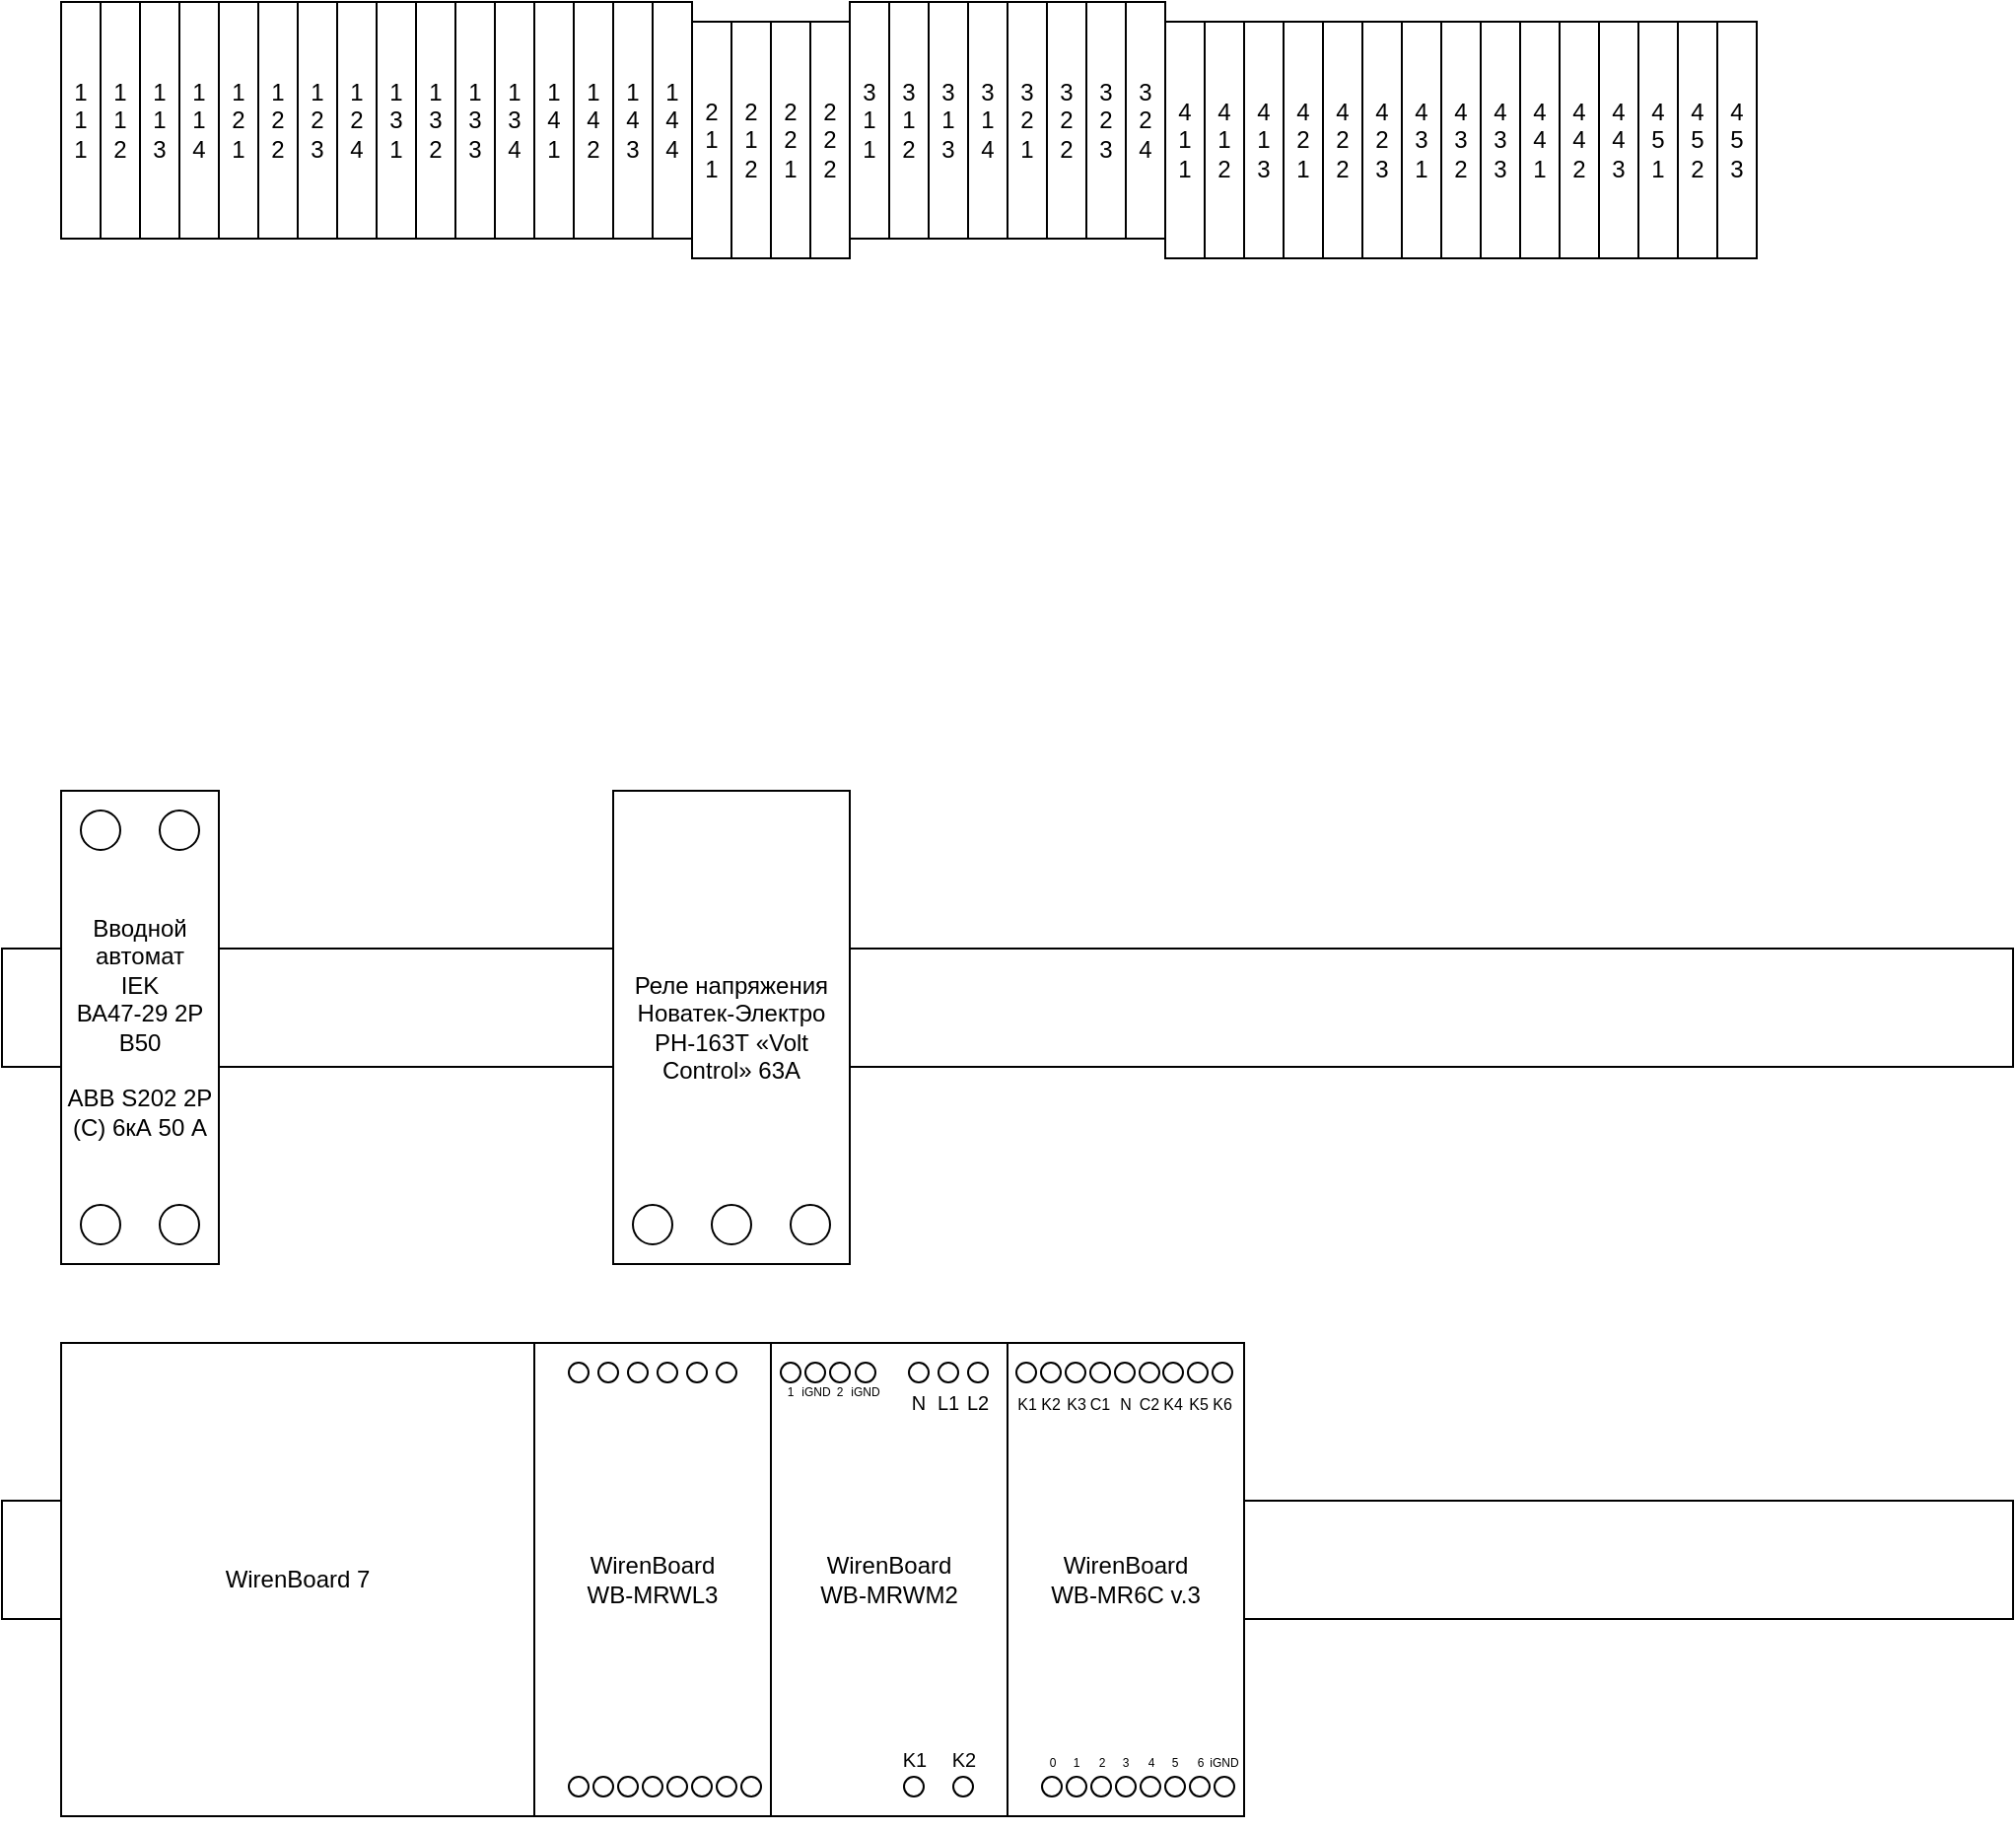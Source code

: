 <mxfile version="21.1.1" type="github">
  <diagram name="Страница 1" id="GMvIVAxOlFMNgnBswhOr">
    <mxGraphModel dx="379" dy="330" grid="1" gridSize="10" guides="1" tooltips="1" connect="1" arrows="1" fold="1" page="1" pageScale="1" pageWidth="827" pageHeight="1169" math="1" shadow="0">
      <root>
        <mxCell id="0" />
        <mxCell id="1" parent="0" />
        <mxCell id="RqG4AOZZVtZ1jqkXJKte-1" value="" style="rounded=0;whiteSpace=wrap;html=1;" vertex="1" parent="1">
          <mxGeometry x="10" y="520" width="1020" height="60" as="geometry" />
        </mxCell>
        <mxCell id="2vmeMcMYZhxoyW6QbUdL-4" value="Вводной автомат&lt;br&gt;IEK&lt;br&gt;ВА47-29 2Р&lt;br&gt;B50&lt;br&gt;&lt;br&gt;ABB S202 2P (C) 6кА 50 А" style="rounded=0;whiteSpace=wrap;html=1;" parent="1" vertex="1">
          <mxGeometry x="40" y="440" width="80" height="240" as="geometry" />
        </mxCell>
        <mxCell id="2vmeMcMYZhxoyW6QbUdL-5" value="" style="ellipse;whiteSpace=wrap;html=1;aspect=fixed;" parent="1" vertex="1">
          <mxGeometry x="50" y="450" width="20" height="20" as="geometry" />
        </mxCell>
        <mxCell id="2vmeMcMYZhxoyW6QbUdL-6" value="" style="ellipse;whiteSpace=wrap;html=1;aspect=fixed;" parent="1" vertex="1">
          <mxGeometry x="90" y="450" width="20" height="20" as="geometry" />
        </mxCell>
        <mxCell id="2vmeMcMYZhxoyW6QbUdL-7" value="" style="ellipse;whiteSpace=wrap;html=1;aspect=fixed;" parent="1" vertex="1">
          <mxGeometry x="50" y="650" width="20" height="20" as="geometry" />
        </mxCell>
        <mxCell id="2vmeMcMYZhxoyW6QbUdL-8" value="" style="ellipse;whiteSpace=wrap;html=1;aspect=fixed;" parent="1" vertex="1">
          <mxGeometry x="90" y="650" width="20" height="20" as="geometry" />
        </mxCell>
        <mxCell id="2vmeMcMYZhxoyW6QbUdL-9" value="Реле напряжения&lt;br&gt;Новатек-Электро&lt;br&gt;РН-163Т «Volt Control» 63А" style="rounded=0;whiteSpace=wrap;html=1;" parent="1" vertex="1">
          <mxGeometry x="320" y="440" width="120" height="240" as="geometry" />
        </mxCell>
        <mxCell id="5hRmY-BtmMJLrfZp9TTn-1" value="1&lt;br&gt;1&lt;br&gt;1" style="rounded=0;whiteSpace=wrap;html=1;" parent="1" vertex="1">
          <mxGeometry x="40" y="40" width="20" height="120" as="geometry" />
        </mxCell>
        <mxCell id="5hRmY-BtmMJLrfZp9TTn-3" value="1&lt;br&gt;1&lt;br&gt;2" style="rounded=0;whiteSpace=wrap;html=1;" parent="1" vertex="1">
          <mxGeometry x="60" y="40" width="20" height="120" as="geometry" />
        </mxCell>
        <mxCell id="5hRmY-BtmMJLrfZp9TTn-4" value="1&lt;br&gt;1&lt;br&gt;3" style="rounded=0;whiteSpace=wrap;html=1;" parent="1" vertex="1">
          <mxGeometry x="80" y="40" width="20" height="120" as="geometry" />
        </mxCell>
        <mxCell id="5hRmY-BtmMJLrfZp9TTn-5" value="1&lt;br&gt;1&lt;br&gt;4" style="rounded=0;whiteSpace=wrap;html=1;" parent="1" vertex="1">
          <mxGeometry x="100" y="40" width="20" height="120" as="geometry" />
        </mxCell>
        <mxCell id="0-yYCfnnUH1NWtFswdme-1" value="1&lt;br&gt;2&lt;br&gt;1" style="rounded=0;whiteSpace=wrap;html=1;" parent="1" vertex="1">
          <mxGeometry x="120" y="40" width="20" height="120" as="geometry" />
        </mxCell>
        <mxCell id="0-yYCfnnUH1NWtFswdme-2" value="1&lt;br&gt;2&lt;br&gt;2" style="rounded=0;whiteSpace=wrap;html=1;" parent="1" vertex="1">
          <mxGeometry x="140" y="40" width="20" height="120" as="geometry" />
        </mxCell>
        <mxCell id="0-yYCfnnUH1NWtFswdme-3" value="1&lt;br&gt;2&lt;br&gt;3" style="rounded=0;whiteSpace=wrap;html=1;" parent="1" vertex="1">
          <mxGeometry x="160" y="40" width="20" height="120" as="geometry" />
        </mxCell>
        <mxCell id="0-yYCfnnUH1NWtFswdme-4" value="1&lt;br&gt;2&lt;br&gt;4" style="rounded=0;whiteSpace=wrap;html=1;" parent="1" vertex="1">
          <mxGeometry x="180" y="40" width="20" height="120" as="geometry" />
        </mxCell>
        <mxCell id="N0oFKr2moulXzAQWh6da-1" value="1&lt;br&gt;3&lt;br&gt;1" style="rounded=0;whiteSpace=wrap;html=1;" parent="1" vertex="1">
          <mxGeometry x="200" y="40" width="20" height="120" as="geometry" />
        </mxCell>
        <mxCell id="N0oFKr2moulXzAQWh6da-2" value="1&lt;br&gt;3&lt;br&gt;2" style="rounded=0;whiteSpace=wrap;html=1;" parent="1" vertex="1">
          <mxGeometry x="220" y="40" width="20" height="120" as="geometry" />
        </mxCell>
        <mxCell id="N0oFKr2moulXzAQWh6da-3" value="1&lt;br&gt;3&lt;br&gt;3" style="rounded=0;whiteSpace=wrap;html=1;" parent="1" vertex="1">
          <mxGeometry x="240" y="40" width="20" height="120" as="geometry" />
        </mxCell>
        <mxCell id="N0oFKr2moulXzAQWh6da-4" value="1&lt;br&gt;3&lt;br&gt;4" style="rounded=0;whiteSpace=wrap;html=1;" parent="1" vertex="1">
          <mxGeometry x="260" y="40" width="20" height="120" as="geometry" />
        </mxCell>
        <mxCell id="N0oFKr2moulXzAQWh6da-5" value="1&lt;br&gt;4&lt;br&gt;1" style="rounded=0;whiteSpace=wrap;html=1;" parent="1" vertex="1">
          <mxGeometry x="280" y="40" width="20" height="120" as="geometry" />
        </mxCell>
        <mxCell id="N0oFKr2moulXzAQWh6da-6" value="1&lt;br&gt;4&lt;br&gt;2" style="rounded=0;whiteSpace=wrap;html=1;" parent="1" vertex="1">
          <mxGeometry x="300" y="40" width="20" height="120" as="geometry" />
        </mxCell>
        <mxCell id="N0oFKr2moulXzAQWh6da-7" value="1&lt;br&gt;4&lt;br&gt;3" style="rounded=0;whiteSpace=wrap;html=1;" parent="1" vertex="1">
          <mxGeometry x="320" y="40" width="20" height="120" as="geometry" />
        </mxCell>
        <mxCell id="N0oFKr2moulXzAQWh6da-8" value="1&lt;br&gt;4&lt;br&gt;4" style="rounded=0;whiteSpace=wrap;html=1;" parent="1" vertex="1">
          <mxGeometry x="340" y="40" width="20" height="120" as="geometry" />
        </mxCell>
        <mxCell id="N0oFKr2moulXzAQWh6da-9" value="2&lt;br&gt;1&lt;br&gt;1" style="rounded=0;whiteSpace=wrap;html=1;" parent="1" vertex="1">
          <mxGeometry x="360" y="50" width="20" height="120" as="geometry" />
        </mxCell>
        <mxCell id="N0oFKr2moulXzAQWh6da-10" value="2&lt;br&gt;1&lt;br&gt;2" style="rounded=0;whiteSpace=wrap;html=1;" parent="1" vertex="1">
          <mxGeometry x="380" y="50" width="20" height="120" as="geometry" />
        </mxCell>
        <mxCell id="N0oFKr2moulXzAQWh6da-11" value="2&lt;br&gt;2&lt;br&gt;1" style="rounded=0;whiteSpace=wrap;html=1;" parent="1" vertex="1">
          <mxGeometry x="400" y="50" width="20" height="120" as="geometry" />
        </mxCell>
        <mxCell id="N0oFKr2moulXzAQWh6da-12" value="2&lt;br&gt;2&lt;br&gt;2" style="rounded=0;whiteSpace=wrap;html=1;" parent="1" vertex="1">
          <mxGeometry x="420" y="50" width="20" height="120" as="geometry" />
        </mxCell>
        <mxCell id="N0oFKr2moulXzAQWh6da-13" value="3&lt;br&gt;1&lt;br&gt;1" style="rounded=0;whiteSpace=wrap;html=1;" parent="1" vertex="1">
          <mxGeometry x="440" y="40" width="20" height="120" as="geometry" />
        </mxCell>
        <mxCell id="N0oFKr2moulXzAQWh6da-14" value="3&lt;br&gt;1&lt;br&gt;2" style="rounded=0;whiteSpace=wrap;html=1;" parent="1" vertex="1">
          <mxGeometry x="460" y="40" width="20" height="120" as="geometry" />
        </mxCell>
        <mxCell id="N0oFKr2moulXzAQWh6da-15" value="3&lt;br&gt;1&lt;br&gt;3" style="rounded=0;whiteSpace=wrap;html=1;" parent="1" vertex="1">
          <mxGeometry x="480" y="40" width="20" height="120" as="geometry" />
        </mxCell>
        <mxCell id="N0oFKr2moulXzAQWh6da-16" value="3&lt;br&gt;1&lt;br&gt;4" style="rounded=0;whiteSpace=wrap;html=1;" parent="1" vertex="1">
          <mxGeometry x="500" y="40" width="20" height="120" as="geometry" />
        </mxCell>
        <mxCell id="N0oFKr2moulXzAQWh6da-17" value="3&lt;br&gt;2&lt;br&gt;1" style="rounded=0;whiteSpace=wrap;html=1;" parent="1" vertex="1">
          <mxGeometry x="520" y="40" width="20" height="120" as="geometry" />
        </mxCell>
        <mxCell id="N0oFKr2moulXzAQWh6da-18" value="3&lt;br&gt;2&lt;br&gt;2" style="rounded=0;whiteSpace=wrap;html=1;" parent="1" vertex="1">
          <mxGeometry x="540" y="40" width="20" height="120" as="geometry" />
        </mxCell>
        <mxCell id="N0oFKr2moulXzAQWh6da-19" value="3&lt;br&gt;2&lt;br&gt;3" style="rounded=0;whiteSpace=wrap;html=1;" parent="1" vertex="1">
          <mxGeometry x="560" y="40" width="20" height="120" as="geometry" />
        </mxCell>
        <mxCell id="N0oFKr2moulXzAQWh6da-20" value="3&lt;br&gt;2&lt;br&gt;4" style="rounded=0;whiteSpace=wrap;html=1;" parent="1" vertex="1">
          <mxGeometry x="580" y="40" width="20" height="120" as="geometry" />
        </mxCell>
        <mxCell id="N0oFKr2moulXzAQWh6da-21" value="4&lt;br&gt;1&lt;br&gt;1" style="rounded=0;whiteSpace=wrap;html=1;" parent="1" vertex="1">
          <mxGeometry x="600" y="50" width="20" height="120" as="geometry" />
        </mxCell>
        <mxCell id="N0oFKr2moulXzAQWh6da-22" value="4&lt;br&gt;1&lt;br&gt;2" style="rounded=0;whiteSpace=wrap;html=1;" parent="1" vertex="1">
          <mxGeometry x="620" y="50" width="20" height="120" as="geometry" />
        </mxCell>
        <mxCell id="N0oFKr2moulXzAQWh6da-23" value="4&lt;br&gt;1&lt;br&gt;3" style="rounded=0;whiteSpace=wrap;html=1;" parent="1" vertex="1">
          <mxGeometry x="640" y="50" width="20" height="120" as="geometry" />
        </mxCell>
        <mxCell id="N0oFKr2moulXzAQWh6da-24" value="4&lt;br&gt;2&lt;br&gt;1" style="rounded=0;whiteSpace=wrap;html=1;" parent="1" vertex="1">
          <mxGeometry x="660" y="50" width="20" height="120" as="geometry" />
        </mxCell>
        <mxCell id="N0oFKr2moulXzAQWh6da-25" value="4&lt;br&gt;2&lt;br&gt;2" style="rounded=0;whiteSpace=wrap;html=1;" parent="1" vertex="1">
          <mxGeometry x="680" y="50" width="20" height="120" as="geometry" />
        </mxCell>
        <mxCell id="N0oFKr2moulXzAQWh6da-26" value="4&lt;br&gt;2&lt;br&gt;3" style="rounded=0;whiteSpace=wrap;html=1;" parent="1" vertex="1">
          <mxGeometry x="700" y="50" width="20" height="120" as="geometry" />
        </mxCell>
        <mxCell id="N0oFKr2moulXzAQWh6da-27" value="4&lt;br&gt;3&lt;br&gt;1" style="rounded=0;whiteSpace=wrap;html=1;" parent="1" vertex="1">
          <mxGeometry x="720" y="50" width="20" height="120" as="geometry" />
        </mxCell>
        <mxCell id="N0oFKr2moulXzAQWh6da-28" value="4&lt;br&gt;3&lt;br&gt;2" style="rounded=0;whiteSpace=wrap;html=1;" parent="1" vertex="1">
          <mxGeometry x="740" y="50" width="20" height="120" as="geometry" />
        </mxCell>
        <mxCell id="N0oFKr2moulXzAQWh6da-29" value="4&lt;br&gt;3&lt;br&gt;3" style="rounded=0;whiteSpace=wrap;html=1;" parent="1" vertex="1">
          <mxGeometry x="760" y="50" width="20" height="120" as="geometry" />
        </mxCell>
        <mxCell id="N0oFKr2moulXzAQWh6da-30" value="4&lt;br&gt;4&lt;br&gt;1" style="rounded=0;whiteSpace=wrap;html=1;" parent="1" vertex="1">
          <mxGeometry x="780" y="50" width="20" height="120" as="geometry" />
        </mxCell>
        <mxCell id="N0oFKr2moulXzAQWh6da-31" value="4&lt;br&gt;4&lt;br&gt;2" style="rounded=0;whiteSpace=wrap;html=1;" parent="1" vertex="1">
          <mxGeometry x="800" y="50" width="20" height="120" as="geometry" />
        </mxCell>
        <mxCell id="N0oFKr2moulXzAQWh6da-32" value="4&lt;br&gt;4&lt;br&gt;3" style="rounded=0;whiteSpace=wrap;html=1;" parent="1" vertex="1">
          <mxGeometry x="820" y="50" width="20" height="120" as="geometry" />
        </mxCell>
        <mxCell id="N0oFKr2moulXzAQWh6da-33" value="4&lt;br&gt;5&lt;br&gt;1" style="rounded=0;whiteSpace=wrap;html=1;" parent="1" vertex="1">
          <mxGeometry x="840" y="50" width="20" height="120" as="geometry" />
        </mxCell>
        <mxCell id="N0oFKr2moulXzAQWh6da-34" value="4&lt;br&gt;5&lt;br&gt;2" style="rounded=0;whiteSpace=wrap;html=1;" parent="1" vertex="1">
          <mxGeometry x="860" y="50" width="20" height="120" as="geometry" />
        </mxCell>
        <mxCell id="N0oFKr2moulXzAQWh6da-35" value="4&lt;br&gt;5&lt;br&gt;3" style="rounded=0;whiteSpace=wrap;html=1;" parent="1" vertex="1">
          <mxGeometry x="880" y="50" width="20" height="120" as="geometry" />
        </mxCell>
        <mxCell id="N0oFKr2moulXzAQWh6da-36" value="" style="ellipse;whiteSpace=wrap;html=1;aspect=fixed;" parent="1" vertex="1">
          <mxGeometry x="330" y="650" width="20" height="20" as="geometry" />
        </mxCell>
        <mxCell id="N0oFKr2moulXzAQWh6da-37" value="" style="ellipse;whiteSpace=wrap;html=1;aspect=fixed;" parent="1" vertex="1">
          <mxGeometry x="370" y="650" width="20" height="20" as="geometry" />
        </mxCell>
        <mxCell id="N0oFKr2moulXzAQWh6da-38" value="" style="ellipse;whiteSpace=wrap;html=1;aspect=fixed;" parent="1" vertex="1">
          <mxGeometry x="410" y="650" width="20" height="20" as="geometry" />
        </mxCell>
        <mxCell id="RqG4AOZZVtZ1jqkXJKte-2" value="" style="rounded=0;whiteSpace=wrap;html=1;" vertex="1" parent="1">
          <mxGeometry x="10" y="800" width="1020" height="60" as="geometry" />
        </mxCell>
        <mxCell id="RqG4AOZZVtZ1jqkXJKte-3" value="WirenBoard 7" style="rounded=0;whiteSpace=wrap;html=1;" vertex="1" parent="1">
          <mxGeometry x="40" y="720" width="240" height="240" as="geometry" />
        </mxCell>
        <mxCell id="RqG4AOZZVtZ1jqkXJKte-4" value="WirenBoard&lt;br&gt;WB-MRWL3" style="rounded=0;whiteSpace=wrap;html=1;" vertex="1" parent="1">
          <mxGeometry x="280" y="720" width="120" height="240" as="geometry" />
        </mxCell>
        <mxCell id="RqG4AOZZVtZ1jqkXJKte-5" value="" style="ellipse;whiteSpace=wrap;html=1;aspect=fixed;" vertex="1" parent="1">
          <mxGeometry x="297.5" y="730" width="10" height="10" as="geometry" />
        </mxCell>
        <mxCell id="RqG4AOZZVtZ1jqkXJKte-6" value="" style="ellipse;whiteSpace=wrap;html=1;aspect=fixed;" vertex="1" parent="1">
          <mxGeometry x="312.5" y="730" width="10" height="10" as="geometry" />
        </mxCell>
        <mxCell id="RqG4AOZZVtZ1jqkXJKte-7" value="" style="ellipse;whiteSpace=wrap;html=1;aspect=fixed;" vertex="1" parent="1">
          <mxGeometry x="327.5" y="730" width="10" height="10" as="geometry" />
        </mxCell>
        <mxCell id="RqG4AOZZVtZ1jqkXJKte-8" value="" style="ellipse;whiteSpace=wrap;html=1;aspect=fixed;" vertex="1" parent="1">
          <mxGeometry x="342.5" y="730" width="10" height="10" as="geometry" />
        </mxCell>
        <mxCell id="RqG4AOZZVtZ1jqkXJKte-9" value="" style="ellipse;whiteSpace=wrap;html=1;aspect=fixed;" vertex="1" parent="1">
          <mxGeometry x="357.5" y="730" width="10" height="10" as="geometry" />
        </mxCell>
        <mxCell id="RqG4AOZZVtZ1jqkXJKte-10" value="" style="ellipse;whiteSpace=wrap;html=1;aspect=fixed;" vertex="1" parent="1">
          <mxGeometry x="372.5" y="730" width="10" height="10" as="geometry" />
        </mxCell>
        <mxCell id="RqG4AOZZVtZ1jqkXJKte-13" value="" style="ellipse;whiteSpace=wrap;html=1;aspect=fixed;" vertex="1" parent="1">
          <mxGeometry x="297.5" y="940" width="10" height="10" as="geometry" />
        </mxCell>
        <mxCell id="RqG4AOZZVtZ1jqkXJKte-14" value="" style="ellipse;whiteSpace=wrap;html=1;aspect=fixed;" vertex="1" parent="1">
          <mxGeometry x="310" y="940" width="10" height="10" as="geometry" />
        </mxCell>
        <mxCell id="RqG4AOZZVtZ1jqkXJKte-15" value="" style="ellipse;whiteSpace=wrap;html=1;aspect=fixed;" vertex="1" parent="1">
          <mxGeometry x="322.5" y="940" width="10" height="10" as="geometry" />
        </mxCell>
        <mxCell id="RqG4AOZZVtZ1jqkXJKte-16" value="" style="ellipse;whiteSpace=wrap;html=1;aspect=fixed;" vertex="1" parent="1">
          <mxGeometry x="335" y="940" width="10" height="10" as="geometry" />
        </mxCell>
        <mxCell id="RqG4AOZZVtZ1jqkXJKte-17" value="" style="ellipse;whiteSpace=wrap;html=1;aspect=fixed;" vertex="1" parent="1">
          <mxGeometry x="347.5" y="940" width="10" height="10" as="geometry" />
        </mxCell>
        <mxCell id="RqG4AOZZVtZ1jqkXJKte-18" value="" style="ellipse;whiteSpace=wrap;html=1;aspect=fixed;" vertex="1" parent="1">
          <mxGeometry x="360" y="940" width="10" height="10" as="geometry" />
        </mxCell>
        <mxCell id="RqG4AOZZVtZ1jqkXJKte-19" value="" style="ellipse;whiteSpace=wrap;html=1;aspect=fixed;" vertex="1" parent="1">
          <mxGeometry x="372.5" y="940" width="10" height="10" as="geometry" />
        </mxCell>
        <mxCell id="RqG4AOZZVtZ1jqkXJKte-20" value="" style="ellipse;whiteSpace=wrap;html=1;aspect=fixed;" vertex="1" parent="1">
          <mxGeometry x="385" y="940" width="10" height="10" as="geometry" />
        </mxCell>
        <mxCell id="RqG4AOZZVtZ1jqkXJKte-21" value="WirenBoard&lt;br&gt;WB-MRWM2" style="rounded=0;whiteSpace=wrap;html=1;" vertex="1" parent="1">
          <mxGeometry x="400" y="720" width="120" height="240" as="geometry" />
        </mxCell>
        <mxCell id="RqG4AOZZVtZ1jqkXJKte-22" value="&lt;font style=&quot;font-size: 6px;&quot;&gt;&lt;br&gt;iGND&lt;/font&gt;" style="ellipse;whiteSpace=wrap;html=1;aspect=fixed;" vertex="1" parent="1">
          <mxGeometry x="417.5" y="730" width="10" height="10" as="geometry" />
        </mxCell>
        <mxCell id="RqG4AOZZVtZ1jqkXJKte-23" value="&lt;font style=&quot;font-size: 6px;&quot;&gt;&lt;br&gt;2&lt;/font&gt;" style="ellipse;whiteSpace=wrap;html=1;aspect=fixed;" vertex="1" parent="1">
          <mxGeometry x="430" y="730" width="10" height="10" as="geometry" />
        </mxCell>
        <mxCell id="RqG4AOZZVtZ1jqkXJKte-24" value="&lt;font style=&quot;font-size: 6px;&quot;&gt;&lt;br&gt;iGND&lt;/font&gt;" style="ellipse;whiteSpace=wrap;html=1;aspect=fixed;" vertex="1" parent="1">
          <mxGeometry x="443" y="730" width="10" height="10" as="geometry" />
        </mxCell>
        <mxCell id="RqG4AOZZVtZ1jqkXJKte-25" value="&lt;font style=&quot;font-size: 10px;&quot;&gt;&lt;br&gt;&lt;br&gt;N&lt;/font&gt;" style="ellipse;whiteSpace=wrap;html=1;aspect=fixed;" vertex="1" parent="1">
          <mxGeometry x="470" y="730" width="10" height="10" as="geometry" />
        </mxCell>
        <mxCell id="RqG4AOZZVtZ1jqkXJKte-26" value="&lt;font style=&quot;font-size: 10px;&quot;&gt;&lt;br&gt;&lt;br&gt;L1&lt;/font&gt;" style="ellipse;whiteSpace=wrap;html=1;aspect=fixed;" vertex="1" parent="1">
          <mxGeometry x="485" y="730" width="10" height="10" as="geometry" />
        </mxCell>
        <mxCell id="RqG4AOZZVtZ1jqkXJKte-27" value="&lt;font style=&quot;font-size: 10px;&quot;&gt;&lt;br&gt;&lt;br&gt;L2&lt;/font&gt;" style="ellipse;whiteSpace=wrap;html=1;aspect=fixed;" vertex="1" parent="1">
          <mxGeometry x="500" y="730" width="10" height="10" as="geometry" />
        </mxCell>
        <mxCell id="RqG4AOZZVtZ1jqkXJKte-32" value="&lt;font style=&quot;font-size: 10px;&quot;&gt;K1&lt;br&gt;&lt;br&gt;&lt;br&gt;&lt;/font&gt;" style="ellipse;whiteSpace=wrap;html=1;aspect=fixed;" vertex="1" parent="1">
          <mxGeometry x="467.5" y="940" width="10" height="10" as="geometry" />
        </mxCell>
        <mxCell id="RqG4AOZZVtZ1jqkXJKte-34" value="&lt;font style=&quot;font-size: 10px;&quot;&gt;K2&lt;br&gt;&lt;br&gt;&lt;br&gt;&lt;/font&gt;" style="ellipse;whiteSpace=wrap;html=1;aspect=fixed;" vertex="1" parent="1">
          <mxGeometry x="492.5" y="940" width="10" height="10" as="geometry" />
        </mxCell>
        <mxCell id="RqG4AOZZVtZ1jqkXJKte-36" value="&lt;font style=&quot;font-size: 6px;&quot;&gt;&lt;br&gt;1&lt;/font&gt;" style="ellipse;whiteSpace=wrap;html=1;aspect=fixed;" vertex="1" parent="1">
          <mxGeometry x="405" y="730" width="10" height="10" as="geometry" />
        </mxCell>
        <mxCell id="RqG4AOZZVtZ1jqkXJKte-38" value="WirenBoard&lt;br&gt;WB-MR6C v.3" style="rounded=0;whiteSpace=wrap;html=1;" vertex="1" parent="1">
          <mxGeometry x="520" y="720" width="120" height="240" as="geometry" />
        </mxCell>
        <mxCell id="RqG4AOZZVtZ1jqkXJKte-39" value="&lt;font style=&quot;font-size: 8px;&quot;&gt;&lt;br&gt;&lt;br&gt;K1&lt;/font&gt;" style="ellipse;whiteSpace=wrap;html=1;aspect=fixed;" vertex="1" parent="1">
          <mxGeometry x="524.5" y="730" width="10" height="10" as="geometry" />
        </mxCell>
        <mxCell id="RqG4AOZZVtZ1jqkXJKte-40" value="&lt;font style=&quot;font-size: 8px;&quot;&gt;&lt;br&gt;&lt;br&gt;K2&lt;/font&gt;" style="ellipse;whiteSpace=wrap;html=1;aspect=fixed;" vertex="1" parent="1">
          <mxGeometry x="537" y="730" width="10" height="10" as="geometry" />
        </mxCell>
        <mxCell id="RqG4AOZZVtZ1jqkXJKte-41" value="&lt;font style=&quot;font-size: 8px;&quot;&gt;&lt;br&gt;&lt;br&gt;K3&lt;/font&gt;" style="ellipse;whiteSpace=wrap;html=1;aspect=fixed;" vertex="1" parent="1">
          <mxGeometry x="549.5" y="730" width="10" height="10" as="geometry" />
        </mxCell>
        <mxCell id="RqG4AOZZVtZ1jqkXJKte-42" value="&lt;font style=&quot;font-size: 8px;&quot;&gt;&lt;br&gt;&lt;br&gt;C1&lt;/font&gt;" style="ellipse;whiteSpace=wrap;html=1;aspect=fixed;" vertex="1" parent="1">
          <mxGeometry x="562" y="730" width="10" height="10" as="geometry" />
        </mxCell>
        <mxCell id="RqG4AOZZVtZ1jqkXJKte-43" value="&lt;font style=&quot;font-size: 8px;&quot;&gt;&lt;br&gt;&lt;br&gt;N&lt;/font&gt;" style="ellipse;whiteSpace=wrap;html=1;aspect=fixed;" vertex="1" parent="1">
          <mxGeometry x="574.5" y="730" width="10" height="10" as="geometry" />
        </mxCell>
        <mxCell id="RqG4AOZZVtZ1jqkXJKte-44" value="&lt;font style=&quot;font-size: 8px;&quot;&gt;&lt;br&gt;&lt;br&gt;C2&lt;/font&gt;" style="ellipse;whiteSpace=wrap;html=1;aspect=fixed;" vertex="1" parent="1">
          <mxGeometry x="587" y="730" width="10" height="10" as="geometry" />
        </mxCell>
        <mxCell id="RqG4AOZZVtZ1jqkXJKte-45" value="&lt;font style=&quot;font-size: 6px;&quot;&gt;0&lt;br&gt;&lt;br&gt;&lt;br&gt;&lt;/font&gt;" style="ellipse;whiteSpace=wrap;html=1;aspect=fixed;" vertex="1" parent="1">
          <mxGeometry x="537.5" y="940" width="10" height="10" as="geometry" />
        </mxCell>
        <mxCell id="RqG4AOZZVtZ1jqkXJKte-46" value="&lt;font style=&quot;font-size: 6px;&quot;&gt;1&lt;br&gt;&lt;br&gt;&lt;br&gt;&lt;/font&gt;" style="ellipse;whiteSpace=wrap;html=1;aspect=fixed;" vertex="1" parent="1">
          <mxGeometry x="550" y="940" width="10" height="10" as="geometry" />
        </mxCell>
        <mxCell id="RqG4AOZZVtZ1jqkXJKte-47" value="&lt;font style=&quot;font-size: 6px;&quot;&gt;2&lt;br&gt;&lt;br&gt;&lt;br&gt;&lt;/font&gt;" style="ellipse;whiteSpace=wrap;html=1;aspect=fixed;" vertex="1" parent="1">
          <mxGeometry x="562.5" y="940" width="10" height="10" as="geometry" />
        </mxCell>
        <mxCell id="RqG4AOZZVtZ1jqkXJKte-48" value="&lt;font style=&quot;font-size: 6px;&quot;&gt;3&lt;br&gt;&lt;br&gt;&lt;br&gt;&lt;/font&gt;" style="ellipse;whiteSpace=wrap;html=1;aspect=fixed;" vertex="1" parent="1">
          <mxGeometry x="575" y="940" width="10" height="10" as="geometry" />
        </mxCell>
        <mxCell id="RqG4AOZZVtZ1jqkXJKte-49" value="&lt;font style=&quot;font-size: 6px;&quot;&gt;4&lt;br&gt;&lt;br&gt;&lt;br&gt;&lt;/font&gt;" style="ellipse;whiteSpace=wrap;html=1;aspect=fixed;" vertex="1" parent="1">
          <mxGeometry x="587.5" y="940" width="10" height="10" as="geometry" />
        </mxCell>
        <mxCell id="RqG4AOZZVtZ1jqkXJKte-50" value="&lt;font style=&quot;font-size: 6px;&quot;&gt;5&lt;br&gt;&lt;br&gt;&lt;br&gt;&lt;/font&gt;" style="ellipse;whiteSpace=wrap;html=1;aspect=fixed;" vertex="1" parent="1">
          <mxGeometry x="600" y="940" width="10" height="10" as="geometry" />
        </mxCell>
        <mxCell id="RqG4AOZZVtZ1jqkXJKte-51" value="&lt;font style=&quot;font-size: 6px;&quot;&gt;6&lt;br&gt;&lt;br&gt;&lt;br&gt;&lt;/font&gt;" style="ellipse;whiteSpace=wrap;html=1;aspect=fixed;" vertex="1" parent="1">
          <mxGeometry x="612.5" y="940" width="10" height="10" as="geometry" />
        </mxCell>
        <mxCell id="RqG4AOZZVtZ1jqkXJKte-52" value="&lt;font style=&quot;font-size: 6px;&quot;&gt;iGND&lt;br&gt;&lt;br&gt;&lt;br&gt;&lt;/font&gt;" style="ellipse;whiteSpace=wrap;html=1;aspect=fixed;" vertex="1" parent="1">
          <mxGeometry x="625" y="940" width="10" height="10" as="geometry" />
        </mxCell>
        <mxCell id="RqG4AOZZVtZ1jqkXJKte-54" value="&lt;font style=&quot;font-size: 8px;&quot;&gt;&lt;br&gt;&lt;br&gt;K4&lt;/font&gt;" style="ellipse;whiteSpace=wrap;html=1;aspect=fixed;" vertex="1" parent="1">
          <mxGeometry x="599" y="730" width="10" height="10" as="geometry" />
        </mxCell>
        <mxCell id="RqG4AOZZVtZ1jqkXJKte-55" value="&lt;font style=&quot;font-size: 8px;&quot;&gt;&lt;br&gt;&lt;br&gt;K5&lt;/font&gt;" style="ellipse;whiteSpace=wrap;html=1;aspect=fixed;" vertex="1" parent="1">
          <mxGeometry x="611.5" y="730" width="10" height="10" as="geometry" />
        </mxCell>
        <mxCell id="RqG4AOZZVtZ1jqkXJKte-56" value="&lt;font style=&quot;font-size: 8px;&quot;&gt;&lt;br&gt;&lt;br&gt;K6&lt;/font&gt;" style="ellipse;whiteSpace=wrap;html=1;aspect=fixed;" vertex="1" parent="1">
          <mxGeometry x="624" y="730" width="10" height="10" as="geometry" />
        </mxCell>
      </root>
    </mxGraphModel>
  </diagram>
</mxfile>
